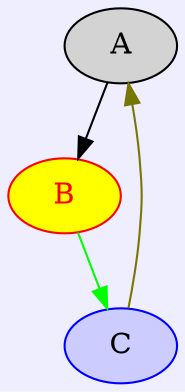 digraph
{
    graph [bgcolor="#eeeeff"];
    node [style="filled"];

    A;
    B [color="red", fillcolor="yellow", fontcolor="red"];
    C [color="#0000ff", fillcolor="#ccccff", fontcolor="#000000"];

    A -> B;
    B -> C [color="green"];
    C -> A [color="#777700"];
}
